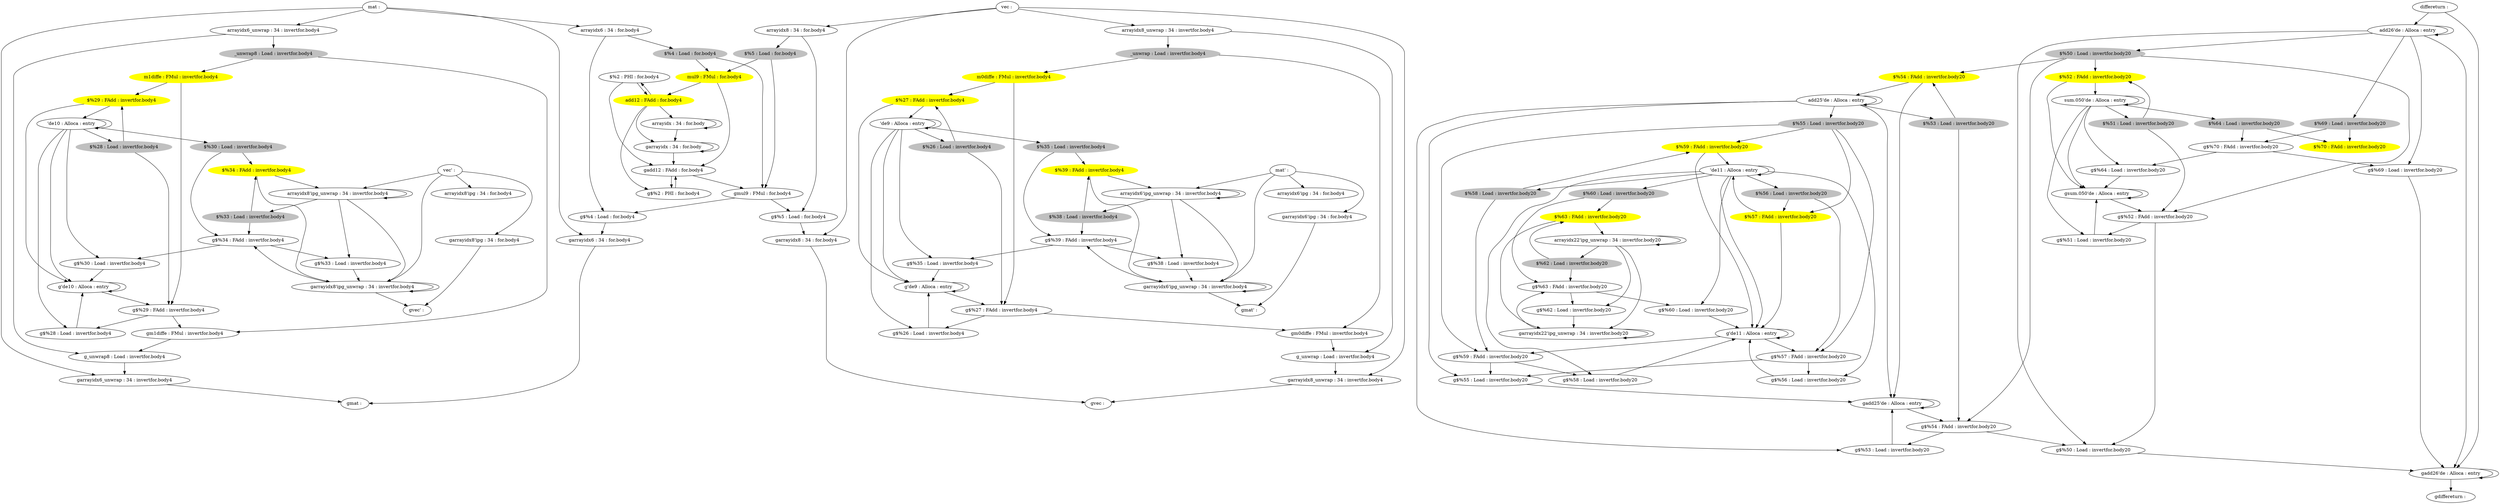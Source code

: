 digraph G {
	subgraph Forward {
		"$%2 : PHI : for.body4" -> "add12 : FAdd : for.body4" 
		"arrayidx6 : 34 : for.body4" -> "$%4 : Load : for.body4" 
		"$%4 : Load : for.body4" [color = gray style=filled];
		"$%4 : Load : for.body4" -> "mul9 : FMul : for.body4" 
		"arrayidx8 : 34 : for.body4" -> "$%5 : Load : for.body4" 
		"$%5 : Load : for.body4" [color = gray style=filled];
		"$%5 : Load : for.body4" -> "mul9 : FMul : for.body4" 
		"mul9 : FMul : for.body4" [color = yellow style=filled];
		"mul9 : FMul : for.body4" -> "add12 : FAdd : for.body4" 
		"add12 : FAdd : for.body4" [color = yellow style=filled];
		"add12 : FAdd : for.body4" -> "$%2 : PHI : for.body4" 
		"add12 : FAdd : for.body4" -> "arrayidx : 34 : for.body" 
		"mat : " -> "arrayidx6_unwrap : 34 : invertfor.body4" 
		"mat : " -> "arrayidx6 : 34 : for.body4" 
		"mat' : " -> "arrayidx6'ipg : 34 : for.body4" 
		"mat' : " -> "arrayidx6'ipg_unwrap : 34 : invertfor.body4" 
		"vec : " -> "arrayidx8 : 34 : for.body4" 
		"vec : " -> "arrayidx8_unwrap : 34 : invertfor.body4" 
		"vec' : " -> "arrayidx8'ipg_unwrap : 34 : invertfor.body4" 
		"vec' : " -> "arrayidx8'ipg : 34 : for.body4" 
		"differeturn : " -> "add26'de : Alloca : entry" 
		"arrayidx : 34 : for.body" -> "arrayidx : 34 : for.body" 
		"add26'de : Alloca : entry" -> "add26'de : Alloca : entry" 
		"add26'de : Alloca : entry" -> "$%69 : Load : invertfor.body20" 
		"add26'de : Alloca : entry" -> "$%50 : Load : invertfor.body20" 
		"arrayidx8_unwrap : 34 : invertfor.body4" -> "_unwrap : Load : invertfor.body4" 
		"_unwrap : Load : invertfor.body4" [color = gray style=filled];
		"_unwrap : Load : invertfor.body4" -> "m0diffe : FMul : invertfor.body4" 
		"m0diffe : FMul : invertfor.body4" [color = yellow style=filled];
		"m0diffe : FMul : invertfor.body4" -> "$%27 : FAdd : invertfor.body4" 
		"arrayidx6_unwrap : 34 : invertfor.body4" -> "_unwrap8 : Load : invertfor.body4" 
		"_unwrap8 : Load : invertfor.body4" [color = gray style=filled];
		"_unwrap8 : Load : invertfor.body4" -> "m1diffe : FMul : invertfor.body4" 
		"m1diffe : FMul : invertfor.body4" [color = yellow style=filled];
		"m1diffe : FMul : invertfor.body4" -> "$%29 : FAdd : invertfor.body4" 
		"'de9 : Alloca : entry" -> "'de9 : Alloca : entry" 
		"'de9 : Alloca : entry" -> "$%35 : Load : invertfor.body4" 
		"'de9 : Alloca : entry" -> "$%26 : Load : invertfor.body4" 
		"$%26 : Load : invertfor.body4" [color = gray style=filled];
		"$%26 : Load : invertfor.body4" -> "$%27 : FAdd : invertfor.body4" 
		"$%27 : FAdd : invertfor.body4" [color = yellow style=filled];
		"$%27 : FAdd : invertfor.body4" -> "'de9 : Alloca : entry" 
		"'de10 : Alloca : entry" -> "'de10 : Alloca : entry" 
		"'de10 : Alloca : entry" -> "$%30 : Load : invertfor.body4" 
		"'de10 : Alloca : entry" -> "$%28 : Load : invertfor.body4" 
		"$%28 : Load : invertfor.body4" [color = gray style=filled];
		"$%28 : Load : invertfor.body4" -> "$%29 : FAdd : invertfor.body4" 
		"$%29 : FAdd : invertfor.body4" [color = yellow style=filled];
		"$%29 : FAdd : invertfor.body4" -> "'de10 : Alloca : entry" 
		"$%30 : Load : invertfor.body4" [color = gray style=filled];
		"$%30 : Load : invertfor.body4" -> "$%34 : FAdd : invertfor.body4" 
		"arrayidx8'ipg_unwrap : 34 : invertfor.body4" -> "arrayidx8'ipg_unwrap : 34 : invertfor.body4" 
		"arrayidx8'ipg_unwrap : 34 : invertfor.body4" -> "$%33 : Load : invertfor.body4" 
		"$%33 : Load : invertfor.body4" [color = gray style=filled];
		"$%33 : Load : invertfor.body4" -> "$%34 : FAdd : invertfor.body4" 
		"$%34 : FAdd : invertfor.body4" [color = yellow style=filled];
		"$%34 : FAdd : invertfor.body4" -> "arrayidx8'ipg_unwrap : 34 : invertfor.body4" 
		"$%35 : Load : invertfor.body4" [color = gray style=filled];
		"$%35 : Load : invertfor.body4" -> "$%39 : FAdd : invertfor.body4" 
		"arrayidx6'ipg_unwrap : 34 : invertfor.body4" -> "$%38 : Load : invertfor.body4" 
		"arrayidx6'ipg_unwrap : 34 : invertfor.body4" -> "arrayidx6'ipg_unwrap : 34 : invertfor.body4" 
		"$%38 : Load : invertfor.body4" [color = gray style=filled];
		"$%38 : Load : invertfor.body4" -> "$%39 : FAdd : invertfor.body4" 
		"$%39 : FAdd : invertfor.body4" [color = yellow style=filled];
		"$%39 : FAdd : invertfor.body4" -> "arrayidx6'ipg_unwrap : 34 : invertfor.body4" 
		"$%50 : Load : invertfor.body20" [color = gray style=filled];
		"$%50 : Load : invertfor.body20" -> "$%52 : FAdd : invertfor.body20" 
		"$%50 : Load : invertfor.body20" -> "$%54 : FAdd : invertfor.body20" 
		"sum.050'de : Alloca : entry" -> "sum.050'de : Alloca : entry" 
		"sum.050'de : Alloca : entry" -> "$%51 : Load : invertfor.body20" 
		"sum.050'de : Alloca : entry" -> "$%64 : Load : invertfor.body20" 
		"$%51 : Load : invertfor.body20" [color = gray style=filled];
		"$%51 : Load : invertfor.body20" -> "$%52 : FAdd : invertfor.body20" 
		"$%52 : FAdd : invertfor.body20" [color = yellow style=filled];
		"$%52 : FAdd : invertfor.body20" -> "sum.050'de : Alloca : entry" 
		"add25'de : Alloca : entry" -> "add25'de : Alloca : entry" 
		"add25'de : Alloca : entry" -> "$%55 : Load : invertfor.body20" 
		"add25'de : Alloca : entry" -> "$%53 : Load : invertfor.body20" 
		"$%53 : Load : invertfor.body20" [color = gray style=filled];
		"$%53 : Load : invertfor.body20" -> "$%54 : FAdd : invertfor.body20" 
		"$%54 : FAdd : invertfor.body20" [color = yellow style=filled];
		"$%54 : FAdd : invertfor.body20" -> "add25'de : Alloca : entry" 
		"$%55 : Load : invertfor.body20" [color = gray style=filled];
		"$%55 : Load : invertfor.body20" -> "$%59 : FAdd : invertfor.body20" 
		"$%55 : Load : invertfor.body20" -> "$%57 : FAdd : invertfor.body20" 
		"'de11 : Alloca : entry" -> "$%56 : Load : invertfor.body20" 
		"'de11 : Alloca : entry" -> "'de11 : Alloca : entry" 
		"'de11 : Alloca : entry" -> "$%60 : Load : invertfor.body20" 
		"'de11 : Alloca : entry" -> "$%58 : Load : invertfor.body20" 
		"$%56 : Load : invertfor.body20" [color = gray style=filled];
		"$%56 : Load : invertfor.body20" -> "$%57 : FAdd : invertfor.body20" 
		"$%57 : FAdd : invertfor.body20" [color = yellow style=filled];
		"$%57 : FAdd : invertfor.body20" -> "'de11 : Alloca : entry" 
		"$%58 : Load : invertfor.body20" [color = gray style=filled];
		"$%58 : Load : invertfor.body20" -> "$%59 : FAdd : invertfor.body20" 
		"$%59 : FAdd : invertfor.body20" [color = yellow style=filled];
		"$%59 : FAdd : invertfor.body20" -> "'de11 : Alloca : entry" 
		"$%60 : Load : invertfor.body20" [color = gray style=filled];
		"$%60 : Load : invertfor.body20" -> "$%63 : FAdd : invertfor.body20" 
		"$%62 : Load : invertfor.body20" [color = gray style=filled];
		"$%62 : Load : invertfor.body20" -> "$%63 : FAdd : invertfor.body20" 
		"$%63 : FAdd : invertfor.body20" [color = yellow style=filled];
		"$%63 : FAdd : invertfor.body20" -> "arrayidx22'ipg_unwrap : 34 : invertfor.body20" 
		"$%64 : Load : invertfor.body20" [color = gray style=filled];
		"$%64 : Load : invertfor.body20" -> "$%70 : FAdd : invertfor.body20" 
		"$%69 : Load : invertfor.body20" [color = gray style=filled];
		"$%69 : Load : invertfor.body20" -> "$%70 : FAdd : invertfor.body20" 
		"$%70 : FAdd : invertfor.body20" [color = yellow style=filled];
		"arrayidx22'ipg_unwrap : 34 : invertfor.body20" -> "arrayidx22'ipg_unwrap : 34 : invertfor.body20" 
		"arrayidx22'ipg_unwrap : 34 : invertfor.body20" -> "$%62 : Load : invertfor.body20" 
	}
	subgraph Reverse {
		"g$%2 : PHI : for.body4" -> "gadd12 : FAdd : for.body4"
		"add12 : FAdd : for.body4" -> "g$%2 : PHI : for.body4"
		"garrayidx6 : 34 : for.body4" -> "gmat : "
		"mat : " -> "garrayidx6 : 34 : for.body4"
		"g$%4 : Load : for.body4" -> "garrayidx6 : 34 : for.body4"
		"arrayidx6 : 34 : for.body4" -> "g$%4 : Load : for.body4"
		"garrayidx8 : 34 : for.body4" -> "gvec : "
		"vec : " -> "garrayidx8 : 34 : for.body4"
		"g$%5 : Load : for.body4" -> "garrayidx8 : 34 : for.body4"
		"arrayidx8 : 34 : for.body4" -> "g$%5 : Load : for.body4"
		"gmul9 : FMul : for.body4" -> "g$%5 : Load : for.body4"
		"$%5 : Load : for.body4" -> "gmul9 : FMul : for.body4"
		"gmul9 : FMul : for.body4" -> "g$%4 : Load : for.body4"
		"$%4 : Load : for.body4" -> "gmul9 : FMul : for.body4"
		"gadd12 : FAdd : for.body4" -> "gmul9 : FMul : for.body4"
		"mul9 : FMul : for.body4" -> "gadd12 : FAdd : for.body4"
		"gadd12 : FAdd : for.body4" -> "g$%2 : PHI : for.body4"
		"$%2 : PHI : for.body4" -> "gadd12 : FAdd : for.body4"
		"garrayidx : 34 : for.body" -> "gadd12 : FAdd : for.body4"
		"add12 : FAdd : for.body4" -> "garrayidx : 34 : for.body"
		"garrayidx : 34 : for.body" -> "garrayidx : 34 : for.body"
		"arrayidx : 34 : for.body" -> "garrayidx : 34 : for.body"
		"gadd26'de : Alloca : entry" -> "gdiffereturn : "
		"differeturn : " -> "gadd26'de : Alloca : entry"
		"gadd26'de : Alloca : entry" -> "gadd26'de : Alloca : entry"
		"add26'de : Alloca : entry" -> "gadd26'de : Alloca : entry"
		"garrayidx8_unwrap : 34 : invertfor.body4" -> "gvec : "
		"vec : " -> "garrayidx8_unwrap : 34 : invertfor.body4"
		"g_unwrap : Load : invertfor.body4" -> "garrayidx8_unwrap : 34 : invertfor.body4"
		"arrayidx8_unwrap : 34 : invertfor.body4" -> "g_unwrap : Load : invertfor.body4"
		"gm0diffe : FMul : invertfor.body4" -> "g_unwrap : Load : invertfor.body4"
		"_unwrap : Load : invertfor.body4" -> "gm0diffe : FMul : invertfor.body4"
		"garrayidx6_unwrap : 34 : invertfor.body4" -> "gmat : "
		"mat : " -> "garrayidx6_unwrap : 34 : invertfor.body4"
		"g_unwrap8 : Load : invertfor.body4" -> "garrayidx6_unwrap : 34 : invertfor.body4"
		"arrayidx6_unwrap : 34 : invertfor.body4" -> "g_unwrap8 : Load : invertfor.body4"
		"gm1diffe : FMul : invertfor.body4" -> "g_unwrap8 : Load : invertfor.body4"
		"_unwrap8 : Load : invertfor.body4" -> "gm1diffe : FMul : invertfor.body4"
		"g'de9 : Alloca : entry" -> "g$%27 : FAdd : invertfor.body4"
		"$%27 : FAdd : invertfor.body4" -> "g'de9 : Alloca : entry"
		"g'de9 : Alloca : entry" -> "g'de9 : Alloca : entry"
		"'de9 : Alloca : entry" -> "g'de9 : Alloca : entry"
		"g$%26 : Load : invertfor.body4" -> "g'de9 : Alloca : entry"
		"'de9 : Alloca : entry" -> "g$%26 : Load : invertfor.body4"
		"g$%27 : FAdd : invertfor.body4" -> "gm0diffe : FMul : invertfor.body4"
		"m0diffe : FMul : invertfor.body4" -> "g$%27 : FAdd : invertfor.body4"
		"g$%27 : FAdd : invertfor.body4" -> "g$%26 : Load : invertfor.body4"
		"$%26 : Load : invertfor.body4" -> "g$%27 : FAdd : invertfor.body4"
		"g'de10 : Alloca : entry" -> "g$%29 : FAdd : invertfor.body4"
		"$%29 : FAdd : invertfor.body4" -> "g'de10 : Alloca : entry"
		"g'de10 : Alloca : entry" -> "g'de10 : Alloca : entry"
		"'de10 : Alloca : entry" -> "g'de10 : Alloca : entry"
		"g$%28 : Load : invertfor.body4" -> "g'de10 : Alloca : entry"
		"'de10 : Alloca : entry" -> "g$%28 : Load : invertfor.body4"
		"g$%29 : FAdd : invertfor.body4" -> "gm1diffe : FMul : invertfor.body4"
		"m1diffe : FMul : invertfor.body4" -> "g$%29 : FAdd : invertfor.body4"
		"g$%29 : FAdd : invertfor.body4" -> "g$%28 : Load : invertfor.body4"
		"$%28 : Load : invertfor.body4" -> "g$%29 : FAdd : invertfor.body4"
		"g$%30 : Load : invertfor.body4" -> "g'de10 : Alloca : entry"
		"'de10 : Alloca : entry" -> "g$%30 : Load : invertfor.body4"
		"garrayidx8'ipg : 34 : for.body4" -> "gvec' : "
		"vec' : " -> "garrayidx8'ipg : 34 : for.body4"
		"garrayidx8'ipg_unwrap : 34 : invertfor.body4" -> "gvec' : "
		"vec' : " -> "garrayidx8'ipg_unwrap : 34 : invertfor.body4"
		"garrayidx8'ipg_unwrap : 34 : invertfor.body4" -> "garrayidx8'ipg_unwrap : 34 : invertfor.body4"
		"arrayidx8'ipg_unwrap : 34 : invertfor.body4" -> "garrayidx8'ipg_unwrap : 34 : invertfor.body4"
		"garrayidx8'ipg_unwrap : 34 : invertfor.body4" -> "g$%34 : FAdd : invertfor.body4"
		"$%34 : FAdd : invertfor.body4" -> "garrayidx8'ipg_unwrap : 34 : invertfor.body4"
		"g$%33 : Load : invertfor.body4" -> "garrayidx8'ipg_unwrap : 34 : invertfor.body4"
		"arrayidx8'ipg_unwrap : 34 : invertfor.body4" -> "g$%33 : Load : invertfor.body4"
		"g$%34 : FAdd : invertfor.body4" -> "g$%33 : Load : invertfor.body4"
		"$%33 : Load : invertfor.body4" -> "g$%34 : FAdd : invertfor.body4"
		"g$%34 : FAdd : invertfor.body4" -> "g$%30 : Load : invertfor.body4"
		"$%30 : Load : invertfor.body4" -> "g$%34 : FAdd : invertfor.body4"
		"g$%35 : Load : invertfor.body4" -> "g'de9 : Alloca : entry"
		"'de9 : Alloca : entry" -> "g$%35 : Load : invertfor.body4"
		"garrayidx6'ipg : 34 : for.body4" -> "gmat' : "
		"mat' : " -> "garrayidx6'ipg : 34 : for.body4"
		"garrayidx6'ipg_unwrap : 34 : invertfor.body4" -> "g$%39 : FAdd : invertfor.body4"
		"$%39 : FAdd : invertfor.body4" -> "garrayidx6'ipg_unwrap : 34 : invertfor.body4"
		"garrayidx6'ipg_unwrap : 34 : invertfor.body4" -> "gmat' : "
		"mat' : " -> "garrayidx6'ipg_unwrap : 34 : invertfor.body4"
		"garrayidx6'ipg_unwrap : 34 : invertfor.body4" -> "garrayidx6'ipg_unwrap : 34 : invertfor.body4"
		"arrayidx6'ipg_unwrap : 34 : invertfor.body4" -> "garrayidx6'ipg_unwrap : 34 : invertfor.body4"
		"g$%38 : Load : invertfor.body4" -> "garrayidx6'ipg_unwrap : 34 : invertfor.body4"
		"arrayidx6'ipg_unwrap : 34 : invertfor.body4" -> "g$%38 : Load : invertfor.body4"
		"g$%39 : FAdd : invertfor.body4" -> "g$%38 : Load : invertfor.body4"
		"$%38 : Load : invertfor.body4" -> "g$%39 : FAdd : invertfor.body4"
		"g$%39 : FAdd : invertfor.body4" -> "g$%35 : Load : invertfor.body4"
		"$%35 : Load : invertfor.body4" -> "g$%39 : FAdd : invertfor.body4"
		"g$%50 : Load : invertfor.body20" -> "gadd26'de : Alloca : entry"
		"add26'de : Alloca : entry" -> "g$%50 : Load : invertfor.body20"
		"gsum.050'de : Alloca : entry" -> "g$%52 : FAdd : invertfor.body20"
		"$%52 : FAdd : invertfor.body20" -> "gsum.050'de : Alloca : entry"
		"gsum.050'de : Alloca : entry" -> "gsum.050'de : Alloca : entry"
		"sum.050'de : Alloca : entry" -> "gsum.050'de : Alloca : entry"
		"g$%51 : Load : invertfor.body20" -> "gsum.050'de : Alloca : entry"
		"sum.050'de : Alloca : entry" -> "g$%51 : Load : invertfor.body20"
		"g$%52 : FAdd : invertfor.body20" -> "g$%50 : Load : invertfor.body20"
		"$%50 : Load : invertfor.body20" -> "g$%52 : FAdd : invertfor.body20"
		"g$%52 : FAdd : invertfor.body20" -> "g$%51 : Load : invertfor.body20"
		"$%51 : Load : invertfor.body20" -> "g$%52 : FAdd : invertfor.body20"
		"gadd25'de : Alloca : entry" -> "gadd25'de : Alloca : entry"
		"add25'de : Alloca : entry" -> "gadd25'de : Alloca : entry"
		"gadd25'de : Alloca : entry" -> "g$%54 : FAdd : invertfor.body20"
		"$%54 : FAdd : invertfor.body20" -> "gadd25'de : Alloca : entry"
		"g$%53 : Load : invertfor.body20" -> "gadd25'de : Alloca : entry"
		"add25'de : Alloca : entry" -> "g$%53 : Load : invertfor.body20"
		"g$%54 : FAdd : invertfor.body20" -> "g$%50 : Load : invertfor.body20"
		"$%50 : Load : invertfor.body20" -> "g$%54 : FAdd : invertfor.body20"
		"g$%54 : FAdd : invertfor.body20" -> "g$%53 : Load : invertfor.body20"
		"$%53 : Load : invertfor.body20" -> "g$%54 : FAdd : invertfor.body20"
		"g$%55 : Load : invertfor.body20" -> "gadd25'de : Alloca : entry"
		"add25'de : Alloca : entry" -> "g$%55 : Load : invertfor.body20"
		"g'de11 : Alloca : entry" -> "g$%59 : FAdd : invertfor.body20"
		"$%59 : FAdd : invertfor.body20" -> "g'de11 : Alloca : entry"
		"g'de11 : Alloca : entry" -> "g$%57 : FAdd : invertfor.body20"
		"$%57 : FAdd : invertfor.body20" -> "g'de11 : Alloca : entry"
		"g'de11 : Alloca : entry" -> "g'de11 : Alloca : entry"
		"'de11 : Alloca : entry" -> "g'de11 : Alloca : entry"
		"g$%56 : Load : invertfor.body20" -> "g'de11 : Alloca : entry"
		"'de11 : Alloca : entry" -> "g$%56 : Load : invertfor.body20"
		"g$%57 : FAdd : invertfor.body20" -> "g$%56 : Load : invertfor.body20"
		"$%56 : Load : invertfor.body20" -> "g$%57 : FAdd : invertfor.body20"
		"g$%57 : FAdd : invertfor.body20" -> "g$%55 : Load : invertfor.body20"
		"$%55 : Load : invertfor.body20" -> "g$%57 : FAdd : invertfor.body20"
		"g$%58 : Load : invertfor.body20" -> "g'de11 : Alloca : entry"
		"'de11 : Alloca : entry" -> "g$%58 : Load : invertfor.body20"
		"g$%59 : FAdd : invertfor.body20" -> "g$%55 : Load : invertfor.body20"
		"$%55 : Load : invertfor.body20" -> "g$%59 : FAdd : invertfor.body20"
		"g$%59 : FAdd : invertfor.body20" -> "g$%58 : Load : invertfor.body20"
		"$%58 : Load : invertfor.body20" -> "g$%59 : FAdd : invertfor.body20"
		"g$%60 : Load : invertfor.body20" -> "g'de11 : Alloca : entry"
		"'de11 : Alloca : entry" -> "g$%60 : Load : invertfor.body20"
		"g$%62 : Load : invertfor.body20" -> "garrayidx22'ipg_unwrap : 34 : invertfor.body20"
		"arrayidx22'ipg_unwrap : 34 : invertfor.body20" -> "g$%62 : Load : invertfor.body20"
		"g$%63 : FAdd : invertfor.body20" -> "g$%62 : Load : invertfor.body20"
		"$%62 : Load : invertfor.body20" -> "g$%63 : FAdd : invertfor.body20"
		"g$%63 : FAdd : invertfor.body20" -> "g$%60 : Load : invertfor.body20"
		"$%60 : Load : invertfor.body20" -> "g$%63 : FAdd : invertfor.body20"
		"g$%64 : Load : invertfor.body20" -> "gsum.050'de : Alloca : entry"
		"sum.050'de : Alloca : entry" -> "g$%64 : Load : invertfor.body20"
		"g$%69 : Load : invertfor.body20" -> "gadd26'de : Alloca : entry"
		"add26'de : Alloca : entry" -> "g$%69 : Load : invertfor.body20"
		"g$%70 : FAdd : invertfor.body20" -> "g$%69 : Load : invertfor.body20"
		"$%69 : Load : invertfor.body20" -> "g$%70 : FAdd : invertfor.body20"
		"g$%70 : FAdd : invertfor.body20" -> "g$%64 : Load : invertfor.body20"
		"$%64 : Load : invertfor.body20" -> "g$%70 : FAdd : invertfor.body20"
		"garrayidx22'ipg_unwrap : 34 : invertfor.body20" -> "g$%63 : FAdd : invertfor.body20"
		"$%63 : FAdd : invertfor.body20" -> "garrayidx22'ipg_unwrap : 34 : invertfor.body20"
		"garrayidx22'ipg_unwrap : 34 : invertfor.body20" -> "garrayidx22'ipg_unwrap : 34 : invertfor.body20"
		"arrayidx22'ipg_unwrap : 34 : invertfor.body20" -> "garrayidx22'ipg_unwrap : 34 : invertfor.body20"
	}
}
